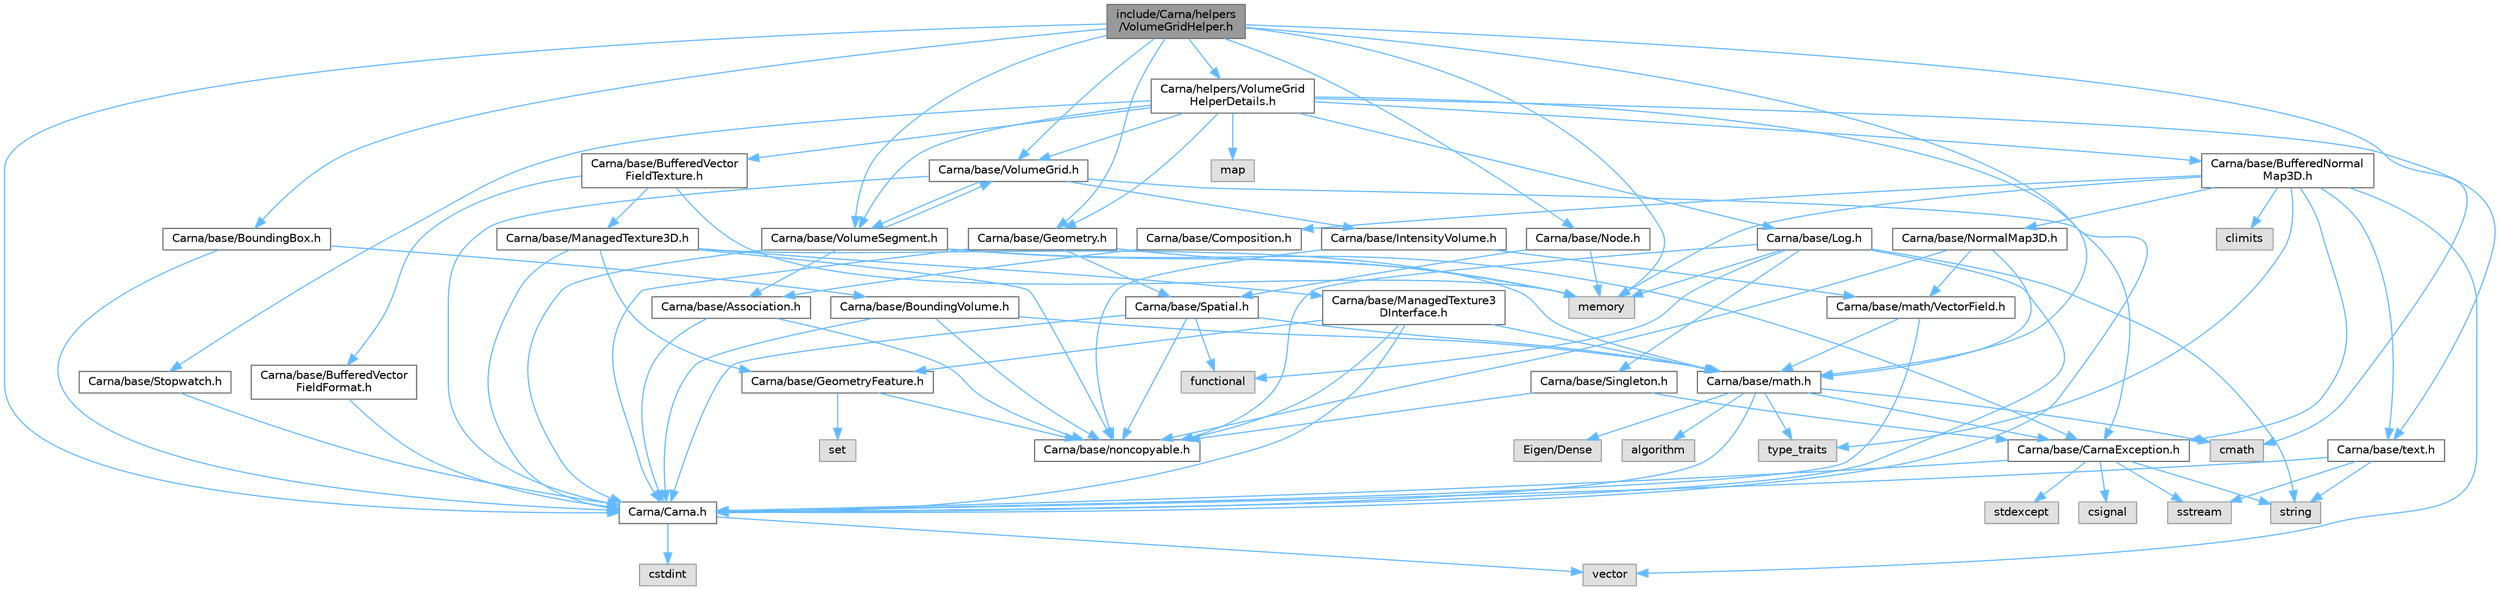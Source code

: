 digraph "include/Carna/helpers/VolumeGridHelper.h"
{
 // LATEX_PDF_SIZE
  bgcolor="transparent";
  edge [fontname=Helvetica,fontsize=10,labelfontname=Helvetica,labelfontsize=10];
  node [fontname=Helvetica,fontsize=10,shape=box,height=0.2,width=0.4];
  Node1 [id="Node000001",label="include/Carna/helpers\l/VolumeGridHelper.h",height=0.2,width=0.4,color="gray40", fillcolor="grey60", style="filled", fontcolor="black",tooltip="Defines Carna::helpers::VolumeGridHelper."];
  Node1 -> Node2 [id="edge1_Node000001_Node000002",color="steelblue1",style="solid",tooltip=" "];
  Node2 [id="Node000002",label="Carna/helpers/VolumeGrid\lHelperDetails.h",height=0.2,width=0.4,color="grey40", fillcolor="white", style="filled",URL="$VolumeGridHelperDetails_8h.html",tooltip="Defines Carna::helpers::details::VolumeGridHelper."];
  Node2 -> Node3 [id="edge2_Node000002_Node000003",color="steelblue1",style="solid",tooltip=" "];
  Node3 [id="Node000003",label="Carna/Carna.h",height=0.2,width=0.4,color="grey40", fillcolor="white", style="filled",URL="$Carna_8h_source.html",tooltip=" "];
  Node3 -> Node4 [id="edge3_Node000003_Node000004",color="steelblue1",style="solid",tooltip=" "];
  Node4 [id="Node000004",label="vector",height=0.2,width=0.4,color="grey60", fillcolor="#E0E0E0", style="filled",tooltip=" "];
  Node3 -> Node5 [id="edge4_Node000003_Node000005",color="steelblue1",style="solid",tooltip=" "];
  Node5 [id="Node000005",label="cstdint",height=0.2,width=0.4,color="grey60", fillcolor="#E0E0E0", style="filled",tooltip=" "];
  Node2 -> Node6 [id="edge5_Node000002_Node000006",color="steelblue1",style="solid",tooltip=" "];
  Node6 [id="Node000006",label="Carna/base/VolumeGrid.h",height=0.2,width=0.4,color="grey40", fillcolor="white", style="filled",URL="$VolumeGrid_8h.html",tooltip="Defines Carna::base::VolumeGrid."];
  Node6 -> Node3 [id="edge6_Node000006_Node000003",color="steelblue1",style="solid",tooltip=" "];
  Node6 -> Node7 [id="edge7_Node000006_Node000007",color="steelblue1",style="solid",tooltip=" "];
  Node7 [id="Node000007",label="Carna/base/IntensityVolume.h",height=0.2,width=0.4,color="grey40", fillcolor="white", style="filled",URL="$IntensityVolume_8h.html",tooltip="Defines Carna::base::IntensityVolume."];
  Node7 -> Node8 [id="edge8_Node000007_Node000008",color="steelblue1",style="solid",tooltip=" "];
  Node8 [id="Node000008",label="Carna/base/math/VectorField.h",height=0.2,width=0.4,color="grey40", fillcolor="white", style="filled",URL="$VectorField_8h.html",tooltip="Defines Carna::base::math::VectorField."];
  Node8 -> Node9 [id="edge9_Node000008_Node000009",color="steelblue1",style="solid",tooltip=" "];
  Node9 [id="Node000009",label="Carna/base/math.h",height=0.2,width=0.4,color="grey40", fillcolor="white", style="filled",URL="$math_8h.html",tooltip="Defines Carna::base::math namespace and CARNA_FOR_VECTOR3UI."];
  Node9 -> Node3 [id="edge10_Node000009_Node000003",color="steelblue1",style="solid",tooltip=" "];
  Node9 -> Node10 [id="edge11_Node000009_Node000010",color="steelblue1",style="solid",tooltip=" "];
  Node10 [id="Node000010",label="Carna/base/CarnaException.h",height=0.2,width=0.4,color="grey40", fillcolor="white", style="filled",URL="$CarnaException_8h.html",tooltip="Defines Carna::base::CarnaException, Carna::base::AssertionFailure."];
  Node10 -> Node3 [id="edge12_Node000010_Node000003",color="steelblue1",style="solid",tooltip=" "];
  Node10 -> Node11 [id="edge13_Node000010_Node000011",color="steelblue1",style="solid",tooltip=" "];
  Node11 [id="Node000011",label="string",height=0.2,width=0.4,color="grey60", fillcolor="#E0E0E0", style="filled",tooltip=" "];
  Node10 -> Node12 [id="edge14_Node000010_Node000012",color="steelblue1",style="solid",tooltip=" "];
  Node12 [id="Node000012",label="sstream",height=0.2,width=0.4,color="grey60", fillcolor="#E0E0E0", style="filled",tooltip=" "];
  Node10 -> Node13 [id="edge15_Node000010_Node000013",color="steelblue1",style="solid",tooltip=" "];
  Node13 [id="Node000013",label="stdexcept",height=0.2,width=0.4,color="grey60", fillcolor="#E0E0E0", style="filled",tooltip=" "];
  Node10 -> Node14 [id="edge16_Node000010_Node000014",color="steelblue1",style="solid",tooltip=" "];
  Node14 [id="Node000014",label="csignal",height=0.2,width=0.4,color="grey60", fillcolor="#E0E0E0", style="filled",tooltip=" "];
  Node9 -> Node15 [id="edge17_Node000009_Node000015",color="steelblue1",style="solid",tooltip=" "];
  Node15 [id="Node000015",label="algorithm",height=0.2,width=0.4,color="grey60", fillcolor="#E0E0E0", style="filled",tooltip=" "];
  Node9 -> Node16 [id="edge18_Node000009_Node000016",color="steelblue1",style="solid",tooltip=" "];
  Node16 [id="Node000016",label="type_traits",height=0.2,width=0.4,color="grey60", fillcolor="#E0E0E0", style="filled",tooltip=" "];
  Node9 -> Node17 [id="edge19_Node000009_Node000017",color="steelblue1",style="solid",tooltip=" "];
  Node17 [id="Node000017",label="cmath",height=0.2,width=0.4,color="grey60", fillcolor="#E0E0E0", style="filled",tooltip=" "];
  Node9 -> Node18 [id="edge20_Node000009_Node000018",color="steelblue1",style="solid",tooltip=" "];
  Node18 [id="Node000018",label="Eigen/Dense",height=0.2,width=0.4,color="grey60", fillcolor="#E0E0E0", style="filled",tooltip=" "];
  Node8 -> Node3 [id="edge21_Node000008_Node000003",color="steelblue1",style="solid",tooltip=" "];
  Node7 -> Node19 [id="edge22_Node000007_Node000019",color="steelblue1",style="solid",tooltip=" "];
  Node19 [id="Node000019",label="Carna/base/noncopyable.h",height=0.2,width=0.4,color="grey40", fillcolor="white", style="filled",URL="$noncopyable_8h.html",tooltip=" "];
  Node6 -> Node20 [id="edge23_Node000006_Node000020",color="steelblue1",style="solid",tooltip=" "];
  Node20 [id="Node000020",label="Carna/base/VolumeSegment.h",height=0.2,width=0.4,color="grey40", fillcolor="white", style="filled",URL="$VolumeSegment_8h.html",tooltip="Defines Carna::base::VolumeSegment."];
  Node20 -> Node3 [id="edge24_Node000020_Node000003",color="steelblue1",style="solid",tooltip=" "];
  Node20 -> Node21 [id="edge25_Node000020_Node000021",color="steelblue1",style="solid",tooltip=" "];
  Node21 [id="Node000021",label="Carna/base/Association.h",height=0.2,width=0.4,color="grey40", fillcolor="white", style="filled",URL="$Association_8h.html",tooltip="Defines Carna::base::Association."];
  Node21 -> Node3 [id="edge26_Node000021_Node000003",color="steelblue1",style="solid",tooltip=" "];
  Node21 -> Node19 [id="edge27_Node000021_Node000019",color="steelblue1",style="solid",tooltip=" "];
  Node20 -> Node10 [id="edge28_Node000020_Node000010",color="steelblue1",style="solid",tooltip=" "];
  Node20 -> Node6 [id="edge29_Node000020_Node000006",color="steelblue1",style="solid",tooltip=" "];
  Node20 -> Node22 [id="edge30_Node000020_Node000022",color="steelblue1",style="solid",tooltip=" "];
  Node22 [id="Node000022",label="memory",height=0.2,width=0.4,color="grey60", fillcolor="#E0E0E0", style="filled",tooltip=" "];
  Node6 -> Node10 [id="edge31_Node000006_Node000010",color="steelblue1",style="solid",tooltip=" "];
  Node2 -> Node20 [id="edge32_Node000002_Node000020",color="steelblue1",style="solid",tooltip=" "];
  Node2 -> Node23 [id="edge33_Node000002_Node000023",color="steelblue1",style="solid",tooltip=" "];
  Node23 [id="Node000023",label="Carna/base/BufferedVector\lFieldTexture.h",height=0.2,width=0.4,color="grey40", fillcolor="white", style="filled",URL="$BufferedVectorFieldTexture_8h.html",tooltip="Defines Carna::base::BufferedVectorFieldTexture."];
  Node23 -> Node24 [id="edge34_Node000023_Node000024",color="steelblue1",style="solid",tooltip=" "];
  Node24 [id="Node000024",label="Carna/base/ManagedTexture3D.h",height=0.2,width=0.4,color="grey40", fillcolor="white", style="filled",URL="$ManagedTexture3D_8h.html",tooltip="Defines Carna::base::ManagedTexture3D."];
  Node24 -> Node3 [id="edge35_Node000024_Node000003",color="steelblue1",style="solid",tooltip=" "];
  Node24 -> Node25 [id="edge36_Node000024_Node000025",color="steelblue1",style="solid",tooltip=" "];
  Node25 [id="Node000025",label="Carna/base/ManagedTexture3\lDInterface.h",height=0.2,width=0.4,color="grey40", fillcolor="white", style="filled",URL="$ManagedTexture3DInterface_8h.html",tooltip="Defines Carna::base::ManagedTexture3DInterface."];
  Node25 -> Node3 [id="edge37_Node000025_Node000003",color="steelblue1",style="solid",tooltip=" "];
  Node25 -> Node26 [id="edge38_Node000025_Node000026",color="steelblue1",style="solid",tooltip=" "];
  Node26 [id="Node000026",label="Carna/base/GeometryFeature.h",height=0.2,width=0.4,color="grey40", fillcolor="white", style="filled",URL="$GeometryFeature_8h.html",tooltip="Defines Carna::base::GeometryFeature."];
  Node26 -> Node19 [id="edge39_Node000026_Node000019",color="steelblue1",style="solid",tooltip=" "];
  Node26 -> Node27 [id="edge40_Node000026_Node000027",color="steelblue1",style="solid",tooltip=" "];
  Node27 [id="Node000027",label="set",height=0.2,width=0.4,color="grey60", fillcolor="#E0E0E0", style="filled",tooltip=" "];
  Node25 -> Node19 [id="edge41_Node000025_Node000019",color="steelblue1",style="solid",tooltip=" "];
  Node25 -> Node9 [id="edge42_Node000025_Node000009",color="steelblue1",style="solid",tooltip=" "];
  Node24 -> Node26 [id="edge43_Node000024_Node000026",color="steelblue1",style="solid",tooltip=" "];
  Node24 -> Node19 [id="edge44_Node000024_Node000019",color="steelblue1",style="solid",tooltip=" "];
  Node24 -> Node9 [id="edge45_Node000024_Node000009",color="steelblue1",style="solid",tooltip=" "];
  Node23 -> Node28 [id="edge46_Node000023_Node000028",color="steelblue1",style="solid",tooltip=" "];
  Node28 [id="Node000028",label="Carna/base/BufferedVector\lFieldFormat.h",height=0.2,width=0.4,color="grey40", fillcolor="white", style="filled",URL="$BufferedVectorFieldFormat_8h.html",tooltip="Defines Carna::base::BufferedVectorFieldFormat."];
  Node28 -> Node3 [id="edge47_Node000028_Node000003",color="steelblue1",style="solid",tooltip=" "];
  Node23 -> Node22 [id="edge48_Node000023_Node000022",color="steelblue1",style="solid",tooltip=" "];
  Node2 -> Node29 [id="edge49_Node000002_Node000029",color="steelblue1",style="solid",tooltip=" "];
  Node29 [id="Node000029",label="Carna/base/BufferedNormal\lMap3D.h",height=0.2,width=0.4,color="grey40", fillcolor="white", style="filled",URL="$BufferedNormalMap3D_8h.html",tooltip="Defines Carna::base::BufferedNormalMap3D."];
  Node29 -> Node30 [id="edge50_Node000029_Node000030",color="steelblue1",style="solid",tooltip=" "];
  Node30 [id="Node000030",label="Carna/base/NormalMap3D.h",height=0.2,width=0.4,color="grey40", fillcolor="white", style="filled",URL="$NormalMap3D_8h.html",tooltip="Defines Carna::base::NormalMap3D."];
  Node30 -> Node8 [id="edge51_Node000030_Node000008",color="steelblue1",style="solid",tooltip=" "];
  Node30 -> Node9 [id="edge52_Node000030_Node000009",color="steelblue1",style="solid",tooltip=" "];
  Node30 -> Node19 [id="edge53_Node000030_Node000019",color="steelblue1",style="solid",tooltip=" "];
  Node29 -> Node31 [id="edge54_Node000029_Node000031",color="steelblue1",style="solid",tooltip=" "];
  Node31 [id="Node000031",label="Carna/base/Composition.h",height=0.2,width=0.4,color="grey40", fillcolor="white", style="filled",URL="$Composition_8h.html",tooltip="Defines Carna::base::Composition."];
  Node31 -> Node21 [id="edge55_Node000031_Node000021",color="steelblue1",style="solid",tooltip=" "];
  Node29 -> Node10 [id="edge56_Node000029_Node000010",color="steelblue1",style="solid",tooltip=" "];
  Node29 -> Node32 [id="edge57_Node000029_Node000032",color="steelblue1",style="solid",tooltip=" "];
  Node32 [id="Node000032",label="Carna/base/text.h",height=0.2,width=0.4,color="grey40", fillcolor="white", style="filled",URL="$text_8h.html",tooltip="Defines Carna::base::text."];
  Node32 -> Node3 [id="edge58_Node000032_Node000003",color="steelblue1",style="solid",tooltip=" "];
  Node32 -> Node11 [id="edge59_Node000032_Node000011",color="steelblue1",style="solid",tooltip=" "];
  Node32 -> Node12 [id="edge60_Node000032_Node000012",color="steelblue1",style="solid",tooltip=" "];
  Node29 -> Node4 [id="edge61_Node000029_Node000004",color="steelblue1",style="solid",tooltip=" "];
  Node29 -> Node22 [id="edge62_Node000029_Node000022",color="steelblue1",style="solid",tooltip=" "];
  Node29 -> Node16 [id="edge63_Node000029_Node000016",color="steelblue1",style="solid",tooltip=" "];
  Node29 -> Node33 [id="edge64_Node000029_Node000033",color="steelblue1",style="solid",tooltip=" "];
  Node33 [id="Node000033",label="climits",height=0.2,width=0.4,color="grey60", fillcolor="#E0E0E0", style="filled",tooltip=" "];
  Node2 -> Node34 [id="edge65_Node000002_Node000034",color="steelblue1",style="solid",tooltip=" "];
  Node34 [id="Node000034",label="Carna/base/Geometry.h",height=0.2,width=0.4,color="grey40", fillcolor="white", style="filled",URL="$Geometry_8h.html",tooltip="Defines Carna::base::Geometry."];
  Node34 -> Node3 [id="edge66_Node000034_Node000003",color="steelblue1",style="solid",tooltip=" "];
  Node34 -> Node35 [id="edge67_Node000034_Node000035",color="steelblue1",style="solid",tooltip=" "];
  Node35 [id="Node000035",label="Carna/base/Spatial.h",height=0.2,width=0.4,color="grey40", fillcolor="white", style="filled",URL="$Spatial_8h.html",tooltip="Defines Carna::base::Spatial."];
  Node35 -> Node3 [id="edge68_Node000035_Node000003",color="steelblue1",style="solid",tooltip=" "];
  Node35 -> Node9 [id="edge69_Node000035_Node000009",color="steelblue1",style="solid",tooltip=" "];
  Node35 -> Node19 [id="edge70_Node000035_Node000019",color="steelblue1",style="solid",tooltip=" "];
  Node35 -> Node36 [id="edge71_Node000035_Node000036",color="steelblue1",style="solid",tooltip=" "];
  Node36 [id="Node000036",label="functional",height=0.2,width=0.4,color="grey60", fillcolor="#E0E0E0", style="filled",tooltip=" "];
  Node34 -> Node22 [id="edge72_Node000034_Node000022",color="steelblue1",style="solid",tooltip=" "];
  Node2 -> Node37 [id="edge73_Node000002_Node000037",color="steelblue1",style="solid",tooltip=" "];
  Node37 [id="Node000037",label="Carna/base/Log.h",height=0.2,width=0.4,color="grey40", fillcolor="white", style="filled",URL="$Log_8h.html",tooltip="Defines Carna::base::Log."];
  Node37 -> Node3 [id="edge74_Node000037_Node000003",color="steelblue1",style="solid",tooltip=" "];
  Node37 -> Node38 [id="edge75_Node000037_Node000038",color="steelblue1",style="solid",tooltip=" "];
  Node38 [id="Node000038",label="Carna/base/Singleton.h",height=0.2,width=0.4,color="grey40", fillcolor="white", style="filled",URL="$Singleton_8h.html",tooltip="Defines Carna::base::Singleton."];
  Node38 -> Node10 [id="edge76_Node000038_Node000010",color="steelblue1",style="solid",tooltip=" "];
  Node38 -> Node19 [id="edge77_Node000038_Node000019",color="steelblue1",style="solid",tooltip=" "];
  Node37 -> Node19 [id="edge78_Node000037_Node000019",color="steelblue1",style="solid",tooltip=" "];
  Node37 -> Node36 [id="edge79_Node000037_Node000036",color="steelblue1",style="solid",tooltip=" "];
  Node37 -> Node11 [id="edge80_Node000037_Node000011",color="steelblue1",style="solid",tooltip=" "];
  Node37 -> Node22 [id="edge81_Node000037_Node000022",color="steelblue1",style="solid",tooltip=" "];
  Node2 -> Node39 [id="edge82_Node000002_Node000039",color="steelblue1",style="solid",tooltip=" "];
  Node39 [id="Node000039",label="Carna/base/Stopwatch.h",height=0.2,width=0.4,color="grey40", fillcolor="white", style="filled",URL="$Stopwatch_8h.html",tooltip="Defines Carna::base::Stopwatch."];
  Node39 -> Node3 [id="edge83_Node000039_Node000003",color="steelblue1",style="solid",tooltip=" "];
  Node2 -> Node32 [id="edge84_Node000002_Node000032",color="steelblue1",style="solid",tooltip=" "];
  Node2 -> Node40 [id="edge85_Node000002_Node000040",color="steelblue1",style="solid",tooltip=" "];
  Node40 [id="Node000040",label="map",height=0.2,width=0.4,color="grey60", fillcolor="#E0E0E0", style="filled",tooltip=" "];
  Node1 -> Node3 [id="edge86_Node000001_Node000003",color="steelblue1",style="solid",tooltip=" "];
  Node1 -> Node41 [id="edge87_Node000001_Node000041",color="steelblue1",style="solid",tooltip=" "];
  Node41 [id="Node000041",label="Carna/base/Node.h",height=0.2,width=0.4,color="grey40", fillcolor="white", style="filled",URL="$Node_8h.html",tooltip="Defines Carna::base::Node."];
  Node41 -> Node35 [id="edge88_Node000041_Node000035",color="steelblue1",style="solid",tooltip=" "];
  Node41 -> Node22 [id="edge89_Node000041_Node000022",color="steelblue1",style="solid",tooltip=" "];
  Node1 -> Node9 [id="edge90_Node000001_Node000009",color="steelblue1",style="solid",tooltip=" "];
  Node1 -> Node6 [id="edge91_Node000001_Node000006",color="steelblue1",style="solid",tooltip=" "];
  Node1 -> Node20 [id="edge92_Node000001_Node000020",color="steelblue1",style="solid",tooltip=" "];
  Node1 -> Node34 [id="edge93_Node000001_Node000034",color="steelblue1",style="solid",tooltip=" "];
  Node1 -> Node42 [id="edge94_Node000001_Node000042",color="steelblue1",style="solid",tooltip=" "];
  Node42 [id="Node000042",label="Carna/base/BoundingBox.h",height=0.2,width=0.4,color="grey40", fillcolor="white", style="filled",URL="$BoundingBox_8h.html",tooltip="Defines Carna::base::BoundingBox."];
  Node42 -> Node3 [id="edge95_Node000042_Node000003",color="steelblue1",style="solid",tooltip=" "];
  Node42 -> Node43 [id="edge96_Node000042_Node000043",color="steelblue1",style="solid",tooltip=" "];
  Node43 [id="Node000043",label="Carna/base/BoundingVolume.h",height=0.2,width=0.4,color="grey40", fillcolor="white", style="filled",URL="$BoundingVolume_8h.html",tooltip="Defines Carna::base::BoundingVolume."];
  Node43 -> Node3 [id="edge97_Node000043_Node000003",color="steelblue1",style="solid",tooltip=" "];
  Node43 -> Node19 [id="edge98_Node000043_Node000019",color="steelblue1",style="solid",tooltip=" "];
  Node43 -> Node9 [id="edge99_Node000043_Node000009",color="steelblue1",style="solid",tooltip=" "];
  Node1 -> Node22 [id="edge100_Node000001_Node000022",color="steelblue1",style="solid",tooltip=" "];
  Node1 -> Node17 [id="edge101_Node000001_Node000017",color="steelblue1",style="solid",tooltip=" "];
}
